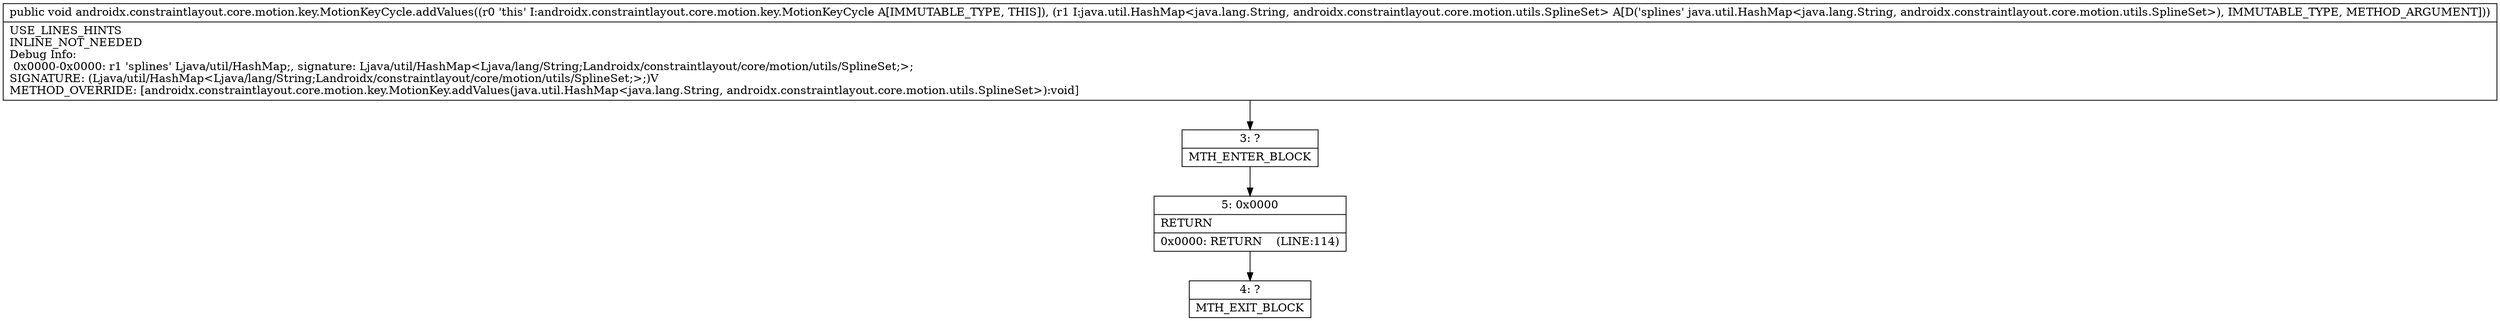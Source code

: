 digraph "CFG forandroidx.constraintlayout.core.motion.key.MotionKeyCycle.addValues(Ljava\/util\/HashMap;)V" {
Node_3 [shape=record,label="{3\:\ ?|MTH_ENTER_BLOCK\l}"];
Node_5 [shape=record,label="{5\:\ 0x0000|RETURN\l|0x0000: RETURN    (LINE:114)\l}"];
Node_4 [shape=record,label="{4\:\ ?|MTH_EXIT_BLOCK\l}"];
MethodNode[shape=record,label="{public void androidx.constraintlayout.core.motion.key.MotionKeyCycle.addValues((r0 'this' I:androidx.constraintlayout.core.motion.key.MotionKeyCycle A[IMMUTABLE_TYPE, THIS]), (r1 I:java.util.HashMap\<java.lang.String, androidx.constraintlayout.core.motion.utils.SplineSet\> A[D('splines' java.util.HashMap\<java.lang.String, androidx.constraintlayout.core.motion.utils.SplineSet\>), IMMUTABLE_TYPE, METHOD_ARGUMENT]))  | USE_LINES_HINTS\lINLINE_NOT_NEEDED\lDebug Info:\l  0x0000\-0x0000: r1 'splines' Ljava\/util\/HashMap;, signature: Ljava\/util\/HashMap\<Ljava\/lang\/String;Landroidx\/constraintlayout\/core\/motion\/utils\/SplineSet;\>;\lSIGNATURE: (Ljava\/util\/HashMap\<Ljava\/lang\/String;Landroidx\/constraintlayout\/core\/motion\/utils\/SplineSet;\>;)V\lMETHOD_OVERRIDE: [androidx.constraintlayout.core.motion.key.MotionKey.addValues(java.util.HashMap\<java.lang.String, androidx.constraintlayout.core.motion.utils.SplineSet\>):void]\l}"];
MethodNode -> Node_3;Node_3 -> Node_5;
Node_5 -> Node_4;
}

